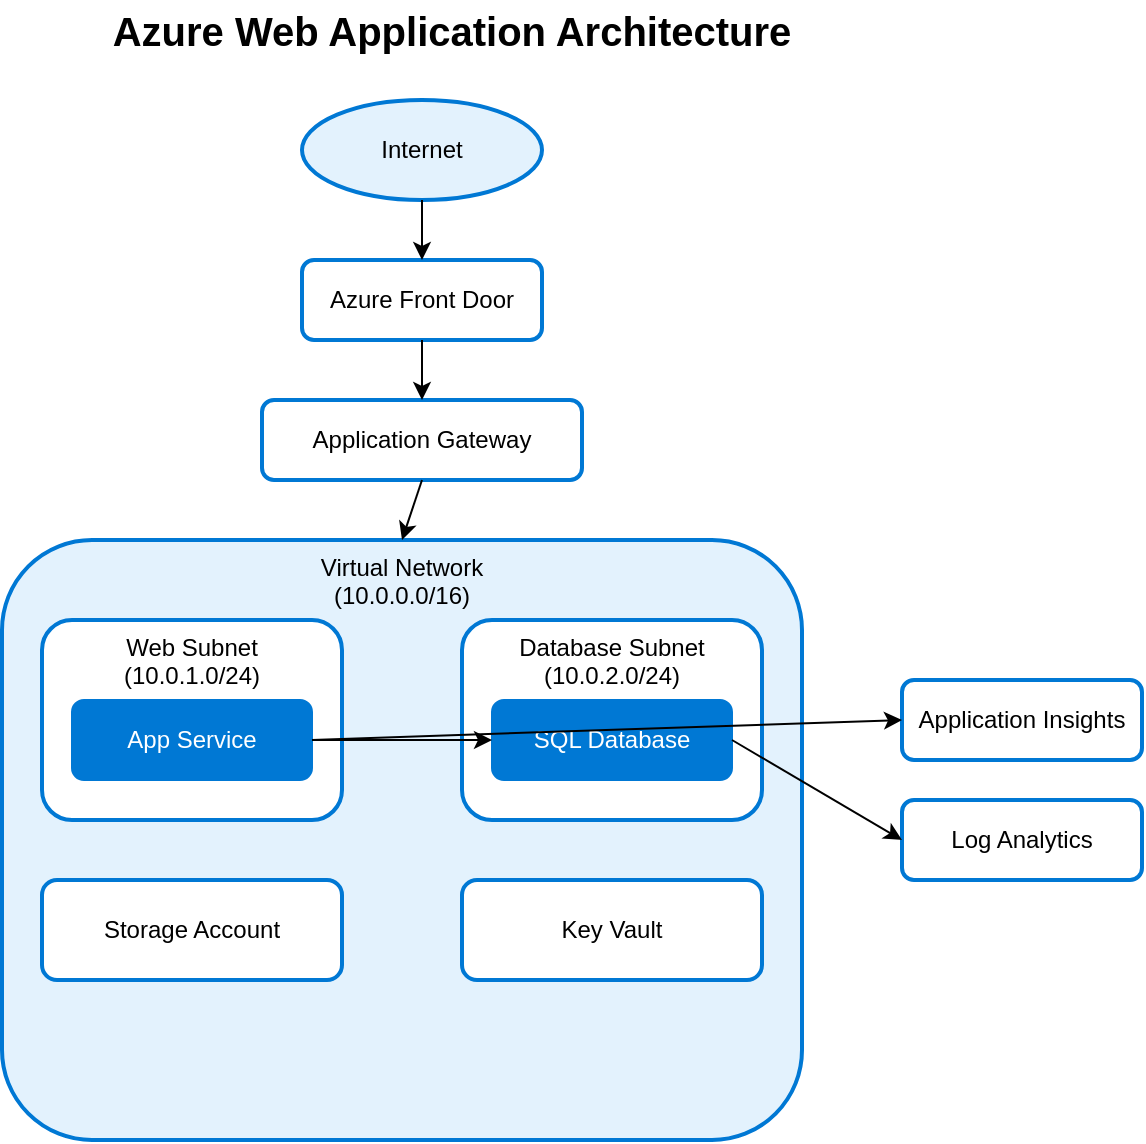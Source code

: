 <mxGraphModel dx="1422" dy="794" grid="1" gridSize="10" guides="1" tooltips="1" connect="1" arrows="1" fold="1" page="1" pageScale="1" pageWidth="827" pageHeight="1169" math="0" shadow="0">
  <root>
    <mxCell id="0"/>
    <mxCell id="1" parent="0"/>
    <mxCell id="2" value="Azure Web Application Architecture" style="text;html=1;strokeColor=none;fillColor=none;align=center;verticalAlign=middle;whiteSpace=wrap;rounded=0;fontSize=20;fontStyle=1;" vertex="1" parent="1">
      <mxGeometry x="250" y="20" width="350" height="30" as="geometry"/>
    </mxCell>
    <mxCell id="3" value="Internet" style="ellipse;whiteSpace=wrap;html=1;fillColor=#e3f2fd;strokeColor=#0078d4;strokeWidth=2;" vertex="1" parent="1">
      <mxGeometry x="350" y="70" width="120" height="50" as="geometry"/>
    </mxCell>
    <mxCell id="4" value="Azure Front Door" style="rounded=1;whiteSpace=wrap;html=1;fillColor=#ffffff;strokeColor=#0078d4;strokeWidth=2;" vertex="1" parent="1">
      <mxGeometry x="350" y="150" width="120" height="40" as="geometry"/>
    </mxCell>
    <mxCell id="5" value="Application Gateway" style="rounded=1;whiteSpace=wrap;html=1;fillColor=#ffffff;strokeColor=#0078d4;strokeWidth=2;" vertex="1" parent="1">
      <mxGeometry x="330" y="220" width="160" height="40" as="geometry"/>
    </mxCell>
    <mxCell id="6" value="Virtual Network&#xa;(10.0.0.0/16)" style="rounded=1;whiteSpace=wrap;html=1;fillColor=#e3f2fd;strokeColor=#0078d4;strokeWidth=2;verticalAlign=top;" vertex="1" parent="1">
      <mxGeometry x="200" y="290" width="400" height="300" as="geometry"/>
    </mxCell>
    <mxCell id="7" value="Web Subnet&#xa;(10.0.1.0/24)" style="rounded=1;whiteSpace=wrap;html=1;fillColor=#ffffff;strokeColor=#0078d4;strokeWidth=2;verticalAlign=top;" vertex="1" parent="1">
      <mxGeometry x="220" y="330" width="150" height="100" as="geometry"/>
    </mxCell>
    <mxCell id="8" value="App Service" style="rounded=1;whiteSpace=wrap;html=1;fillColor=#0078d4;strokeColor=#0078d4;fontColor=#ffffff;" vertex="1" parent="1">
      <mxGeometry x="235" y="370" width="120" height="40" as="geometry"/>
    </mxCell>
    <mxCell id="9" value="Database Subnet&#xa;(10.0.2.0/24)" style="rounded=1;whiteSpace=wrap;html=1;fillColor=#ffffff;strokeColor=#0078d4;strokeWidth=2;verticalAlign=top;" vertex="1" parent="1">
      <mxGeometry x="430" y="330" width="150" height="100" as="geometry"/>
    </mxCell>
    <mxCell id="10" value="SQL Database" style="rounded=1;whiteSpace=wrap;html=1;fillColor=#0078d4;strokeColor=#0078d4;fontColor=#ffffff;" vertex="1" parent="1">
      <mxGeometry x="445" y="370" width="120" height="40" as="geometry"/>
    </mxCell>
    <mxCell id="11" value="Storage Account" style="rounded=1;whiteSpace=wrap;html=1;fillColor=#ffffff;strokeColor=#0078d4;strokeWidth=2;" vertex="1" parent="1">
      <mxGeometry x="220" y="460" width="150" height="50" as="geometry"/>
    </mxCell>
    <mxCell id="12" value="Key Vault" style="rounded=1;whiteSpace=wrap;html=1;fillColor=#ffffff;strokeColor=#0078d4;strokeWidth=2;" vertex="1" parent="1">
      <mxGeometry x="430" y="460" width="150" height="50" as="geometry"/>
    </mxCell>
    <mxCell id="13" value="Application Insights" style="rounded=1;whiteSpace=wrap;html=1;fillColor=#ffffff;strokeColor=#0078d4;strokeWidth=2;" vertex="1" parent="1">
      <mxGeometry x="650" y="360" width="120" height="40" as="geometry"/>
    </mxCell>
    <mxCell id="14" value="Log Analytics" style="rounded=1;whiteSpace=wrap;html=1;fillColor=#ffffff;strokeColor=#0078d4;strokeWidth=2;" vertex="1" parent="1">
      <mxGeometry x="650" y="420" width="120" height="40" as="geometry"/>
    </mxCell>
    <mxCell id="15" value="" style="endArrow=classic;html=1;entryX=0.5;entryY=0;entryDx=0;entryDy=0;exitX=0.5;exitY=1;exitDx=0;exitDy=0;" edge="1" parent="1" source="3" target="4">
      <mxGeometry width="50" height="50" relative="1" as="geometry">
        <mxPoint x="380" y="200" as="sourcePoint"/>
        <mxPoint x="430" y="150" as="targetPoint"/>
      </mxGeometry>
    </mxCell>
    <mxCell id="16" value="" style="endArrow=classic;html=1;entryX=0.5;entryY=0;entryDx=0;entryDy=0;exitX=0.5;exitY=1;exitDx=0;exitDy=0;" edge="1" parent="1" source="4" target="5">
      <mxGeometry width="50" height="50" relative="1" as="geometry">
        <mxPoint x="380" y="200" as="sourcePoint"/>
        <mxPoint x="430" y="150" as="targetPoint"/>
      </mxGeometry>
    </mxCell>
    <mxCell id="17" value="" style="endArrow=classic;html=1;entryX=0.5;entryY=0;entryDx=0;entryDy=0;exitX=0.5;exitY=1;exitDx=0;exitDy=0;" edge="1" parent="1" source="5" target="6">
      <mxGeometry width="50" height="50" relative="1" as="geometry">
        <mxPoint x="380" y="270" as="sourcePoint"/>
        <mxPoint x="430" y="220" as="targetPoint"/>
      </mxGeometry>
    </mxCell>
    <mxCell id="18" value="" style="endArrow=classic;html=1;entryX=0;entryY=0.5;entryDx=0;entryDy=0;exitX=1;exitY=0.5;exitDx=0;exitDy=0;" edge="1" parent="1" source="8" target="10">
      <mxGeometry width="50" height="50" relative="1" as="geometry">
        <mxPoint x="380" y="390" as="sourcePoint"/>
        <mxPoint x="430" y="340" as="targetPoint"/>
      </mxGeometry>
    </mxCell>
    <mxCell id="19" value="" style="endArrow=classic;html=1;entryX=0;entryY=0.5;entryDx=0;entryDy=0;exitX=1;exitY=0.5;exitDx=0;exitDy=0;" edge="1" parent="1" source="8" target="13">
      <mxGeometry width="50" height="50" relative="1" as="geometry">
        <mxPoint x="380" y="390" as="sourcePoint"/>
        <mxPoint x="430" y="340" as="targetPoint"/>
      </mxGeometry>
    </mxCell>
    <mxCell id="20" value="" style="endArrow=classic;html=1;entryX=0;entryY=0.5;entryDx=0;entryDy=0;exitX=1;exitY=0.5;exitDx=0;exitDy=0;" edge="1" parent="1" source="10" target="14">
      <mxGeometry width="50" height="50" relative="1" as="geometry">
        <mxPoint x="580" y="390" as="sourcePoint"/>
        <mxPoint x="630" y="340" as="targetPoint"/>
      </mxGeometry>
    </mxCell>
  </root>
</mxGraphModel>
